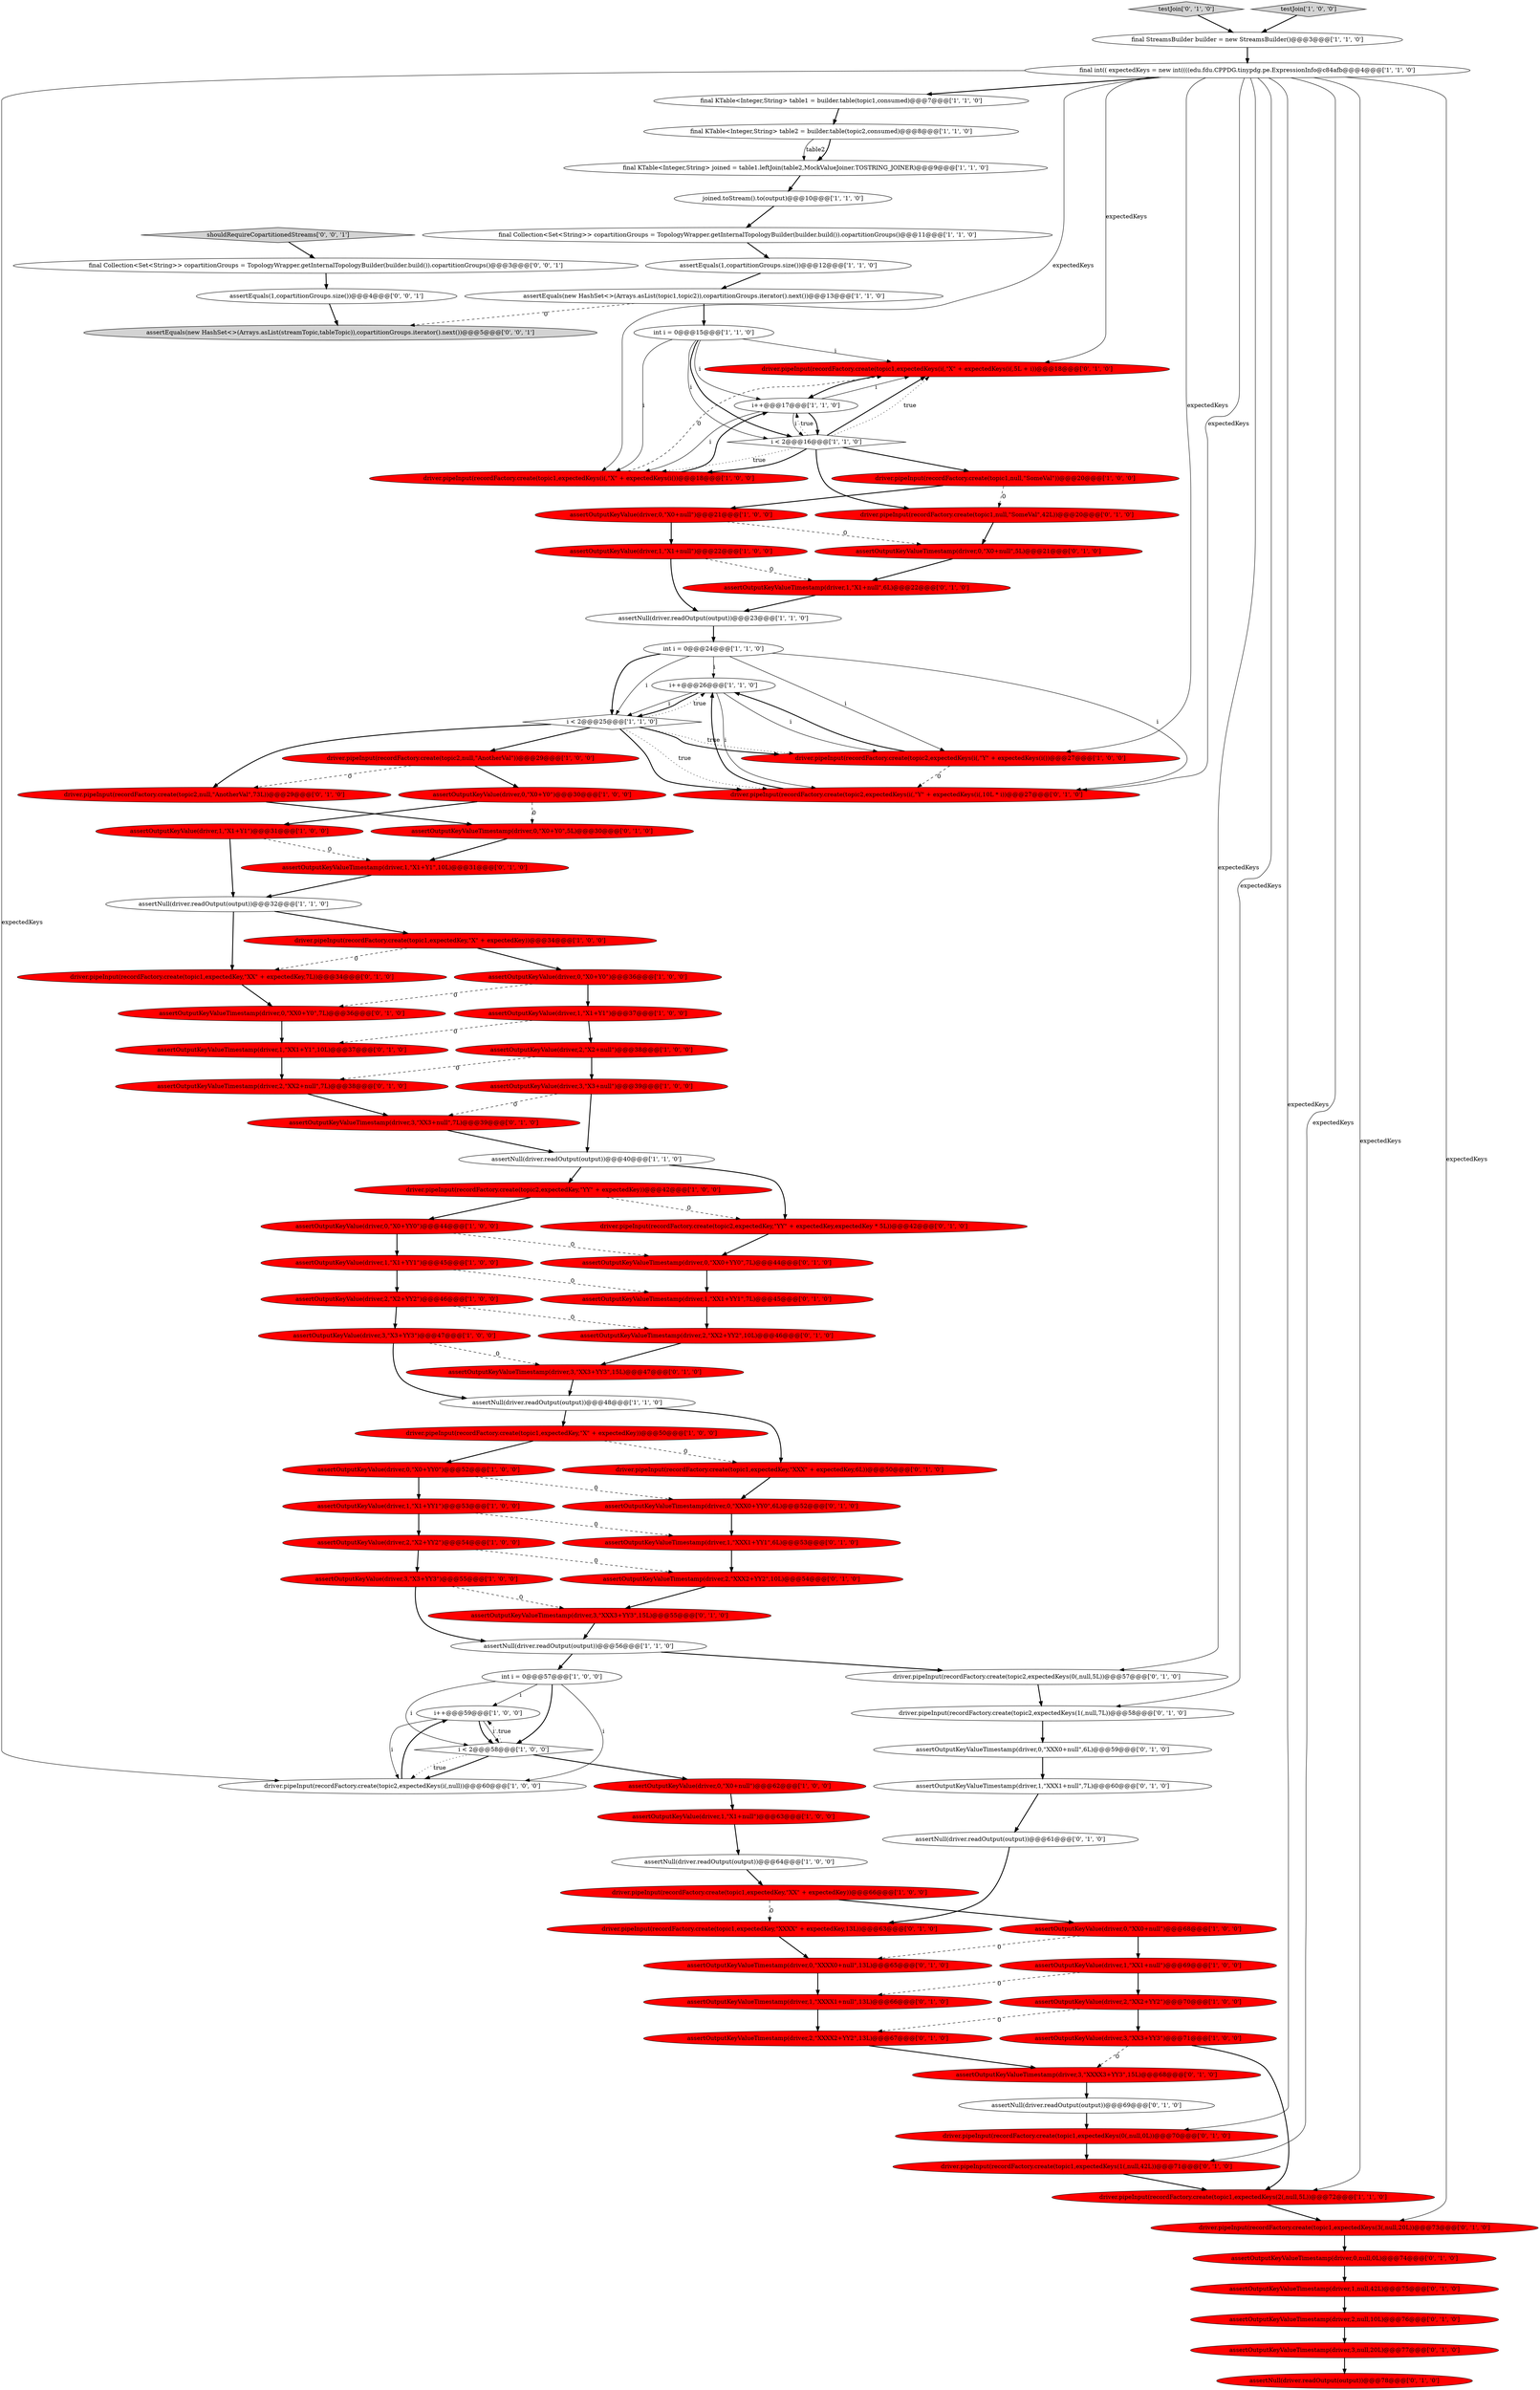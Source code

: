 digraph {
79 [style = filled, label = "assertOutputKeyValueTimestamp(driver,1,\"XXX1+YY1\",6L)@@@53@@@['0', '1', '0']", fillcolor = red, shape = ellipse image = "AAA1AAABBB2BBB"];
40 [style = filled, label = "driver.pipeInput(recordFactory.create(topic1,expectedKey,\"X\" + expectedKey))@@@34@@@['1', '0', '0']", fillcolor = red, shape = ellipse image = "AAA1AAABBB1BBB"];
75 [style = filled, label = "assertOutputKeyValueTimestamp(driver,0,\"XXX0+null\",6L)@@@59@@@['0', '1', '0']", fillcolor = white, shape = ellipse image = "AAA0AAABBB2BBB"];
52 [style = filled, label = "assertNull(driver.readOutput(output))@@@32@@@['1', '1', '0']", fillcolor = white, shape = ellipse image = "AAA0AAABBB1BBB"];
55 [style = filled, label = "driver.pipeInput(recordFactory.create(topic1,expectedKey,\"XX\" + expectedKey))@@@66@@@['1', '0', '0']", fillcolor = red, shape = ellipse image = "AAA1AAABBB1BBB"];
61 [style = filled, label = "assertOutputKeyValueTimestamp(driver,3,null,20L)@@@77@@@['0', '1', '0']", fillcolor = red, shape = ellipse image = "AAA1AAABBB2BBB"];
81 [style = filled, label = "driver.pipeInput(recordFactory.create(topic1,expectedKeys(i(,\"X\" + expectedKeys(i(,5L + i))@@@18@@@['0', '1', '0']", fillcolor = red, shape = ellipse image = "AAA1AAABBB2BBB"];
72 [style = filled, label = "assertOutputKeyValueTimestamp(driver,2,\"XXX2+YY2\",10L)@@@54@@@['0', '1', '0']", fillcolor = red, shape = ellipse image = "AAA1AAABBB2BBB"];
74 [style = filled, label = "testJoin['0', '1', '0']", fillcolor = lightgray, shape = diamond image = "AAA0AAABBB2BBB"];
90 [style = filled, label = "assertOutputKeyValueTimestamp(driver,0,\"XXXX0+null\",13L)@@@65@@@['0', '1', '0']", fillcolor = red, shape = ellipse image = "AAA1AAABBB2BBB"];
68 [style = filled, label = "driver.pipeInput(recordFactory.create(topic2,expectedKeys(0(,null,5L))@@@57@@@['0', '1', '0']", fillcolor = white, shape = ellipse image = "AAA0AAABBB2BBB"];
32 [style = filled, label = "i++@@@17@@@['1', '1', '0']", fillcolor = white, shape = ellipse image = "AAA0AAABBB1BBB"];
101 [style = filled, label = "shouldRequireCopartitionedStreams['0', '0', '1']", fillcolor = lightgray, shape = diamond image = "AAA0AAABBB3BBB"];
63 [style = filled, label = "assertOutputKeyValueTimestamp(driver,3,\"XX3+null\",7L)@@@39@@@['0', '1', '0']", fillcolor = red, shape = ellipse image = "AAA1AAABBB2BBB"];
48 [style = filled, label = "assertOutputKeyValue(driver,0,\"X0+null\")@@@21@@@['1', '0', '0']", fillcolor = red, shape = ellipse image = "AAA1AAABBB1BBB"];
96 [style = filled, label = "assertOutputKeyValueTimestamp(driver,2,null,10L)@@@76@@@['0', '1', '0']", fillcolor = red, shape = ellipse image = "AAA1AAABBB2BBB"];
43 [style = filled, label = "int i = 0@@@15@@@['1', '1', '0']", fillcolor = white, shape = ellipse image = "AAA0AAABBB1BBB"];
16 [style = filled, label = "assertOutputKeyValue(driver,0,\"X0+null\")@@@62@@@['1', '0', '0']", fillcolor = red, shape = ellipse image = "AAA1AAABBB1BBB"];
41 [style = filled, label = "final KTable<Integer,String> table1 = builder.table(topic1,consumed)@@@7@@@['1', '1', '0']", fillcolor = white, shape = ellipse image = "AAA0AAABBB1BBB"];
89 [style = filled, label = "driver.pipeInput(recordFactory.create(topic1,expectedKeys(1(,null,42L))@@@71@@@['0', '1', '0']", fillcolor = red, shape = ellipse image = "AAA1AAABBB2BBB"];
59 [style = filled, label = "driver.pipeInput(recordFactory.create(topic1,expectedKey,\"XXXX\" + expectedKey,13L))@@@63@@@['0', '1', '0']", fillcolor = red, shape = ellipse image = "AAA1AAABBB2BBB"];
28 [style = filled, label = "assertOutputKeyValue(driver,2,\"X2+null\")@@@38@@@['1', '0', '0']", fillcolor = red, shape = ellipse image = "AAA1AAABBB1BBB"];
23 [style = filled, label = "final KTable<Integer,String> joined = table1.leftJoin(table2,MockValueJoiner.TOSTRING_JOINER)@@@9@@@['1', '1', '0']", fillcolor = white, shape = ellipse image = "AAA0AAABBB1BBB"];
84 [style = filled, label = "assertOutputKeyValueTimestamp(driver,2,\"XX2+YY2\",10L)@@@46@@@['0', '1', '0']", fillcolor = red, shape = ellipse image = "AAA1AAABBB2BBB"];
95 [style = filled, label = "assertOutputKeyValueTimestamp(driver,3,\"XXXX3+YY3\",15L)@@@68@@@['0', '1', '0']", fillcolor = red, shape = ellipse image = "AAA1AAABBB2BBB"];
12 [style = filled, label = "int i = 0@@@24@@@['1', '1', '0']", fillcolor = white, shape = ellipse image = "AAA0AAABBB1BBB"];
69 [style = filled, label = "driver.pipeInput(recordFactory.create(topic2,null,\"AnotherVal\",73L))@@@29@@@['0', '1', '0']", fillcolor = red, shape = ellipse image = "AAA1AAABBB2BBB"];
11 [style = filled, label = "assertOutputKeyValue(driver,2,\"X2+YY2\")@@@54@@@['1', '0', '0']", fillcolor = red, shape = ellipse image = "AAA1AAABBB1BBB"];
21 [style = filled, label = "assertOutputKeyValue(driver,1,\"X1+Y1\")@@@31@@@['1', '0', '0']", fillcolor = red, shape = ellipse image = "AAA1AAABBB1BBB"];
94 [style = filled, label = "assertOutputKeyValueTimestamp(driver,0,\"XXX0+YY0\",6L)@@@52@@@['0', '1', '0']", fillcolor = red, shape = ellipse image = "AAA1AAABBB2BBB"];
14 [style = filled, label = "assertOutputKeyValue(driver,3,\"X3+YY3\")@@@55@@@['1', '0', '0']", fillcolor = red, shape = ellipse image = "AAA1AAABBB1BBB"];
49 [style = filled, label = "assertEquals(1,copartitionGroups.size())@@@12@@@['1', '1', '0']", fillcolor = white, shape = ellipse image = "AAA0AAABBB1BBB"];
45 [style = filled, label = "assertNull(driver.readOutput(output))@@@56@@@['1', '1', '0']", fillcolor = white, shape = ellipse image = "AAA0AAABBB1BBB"];
92 [style = filled, label = "assertOutputKeyValueTimestamp(driver,3,\"XX3+YY3\",15L)@@@47@@@['0', '1', '0']", fillcolor = red, shape = ellipse image = "AAA1AAABBB2BBB"];
27 [style = filled, label = "final StreamsBuilder builder = new StreamsBuilder()@@@3@@@['1', '1', '0']", fillcolor = white, shape = ellipse image = "AAA0AAABBB1BBB"];
8 [style = filled, label = "final int(( expectedKeys = new int((((edu.fdu.CPPDG.tinypdg.pe.ExpressionInfo@c84afb@@@4@@@['1', '1', '0']", fillcolor = white, shape = ellipse image = "AAA0AAABBB1BBB"];
46 [style = filled, label = "driver.pipeInput(recordFactory.create(topic1,null,\"SomeVal\"))@@@20@@@['1', '0', '0']", fillcolor = red, shape = ellipse image = "AAA1AAABBB1BBB"];
78 [style = filled, label = "assertOutputKeyValueTimestamp(driver,2,\"XXXX2+YY2\",13L)@@@67@@@['0', '1', '0']", fillcolor = red, shape = ellipse image = "AAA1AAABBB2BBB"];
37 [style = filled, label = "assertOutputKeyValue(driver,3,\"X3+YY3\")@@@47@@@['1', '0', '0']", fillcolor = red, shape = ellipse image = "AAA1AAABBB1BBB"];
60 [style = filled, label = "assertOutputKeyValueTimestamp(driver,1,\"X1+Y1\",10L)@@@31@@@['0', '1', '0']", fillcolor = red, shape = ellipse image = "AAA1AAABBB2BBB"];
62 [style = filled, label = "assertOutputKeyValueTimestamp(driver,2,\"XX2+null\",7L)@@@38@@@['0', '1', '0']", fillcolor = red, shape = ellipse image = "AAA1AAABBB2BBB"];
3 [style = filled, label = "assertOutputKeyValue(driver,0,\"X0+YY0\")@@@52@@@['1', '0', '0']", fillcolor = red, shape = ellipse image = "AAA1AAABBB1BBB"];
2 [style = filled, label = "assertOutputKeyValue(driver,3,\"X3+null\")@@@39@@@['1', '0', '0']", fillcolor = red, shape = ellipse image = "AAA1AAABBB1BBB"];
0 [style = filled, label = "assertOutputKeyValue(driver,1,\"XX1+null\")@@@69@@@['1', '0', '0']", fillcolor = red, shape = ellipse image = "AAA1AAABBB1BBB"];
15 [style = filled, label = "i++@@@26@@@['1', '1', '0']", fillcolor = white, shape = ellipse image = "AAA0AAABBB1BBB"];
26 [style = filled, label = "assertOutputKeyValue(driver,0,\"X0+Y0\")@@@30@@@['1', '0', '0']", fillcolor = red, shape = ellipse image = "AAA1AAABBB1BBB"];
17 [style = filled, label = "assertOutputKeyValue(driver,1,\"X1+Y1\")@@@37@@@['1', '0', '0']", fillcolor = red, shape = ellipse image = "AAA1AAABBB1BBB"];
100 [style = filled, label = "assertEquals(1,copartitionGroups.size())@@@4@@@['0', '0', '1']", fillcolor = white, shape = ellipse image = "AAA0AAABBB3BBB"];
80 [style = filled, label = "assertNull(driver.readOutput(output))@@@69@@@['0', '1', '0']", fillcolor = white, shape = ellipse image = "AAA0AAABBB2BBB"];
24 [style = filled, label = "i++@@@59@@@['1', '0', '0']", fillcolor = white, shape = ellipse image = "AAA0AAABBB1BBB"];
6 [style = filled, label = "assertOutputKeyValue(driver,1,\"X1+null\")@@@63@@@['1', '0', '0']", fillcolor = red, shape = ellipse image = "AAA1AAABBB1BBB"];
77 [style = filled, label = "assertOutputKeyValueTimestamp(driver,1,\"XX1+YY1\",7L)@@@45@@@['0', '1', '0']", fillcolor = red, shape = ellipse image = "AAA1AAABBB2BBB"];
7 [style = filled, label = "assertOutputKeyValue(driver,2,\"XX2+YY2\")@@@70@@@['1', '0', '0']", fillcolor = red, shape = ellipse image = "AAA1AAABBB1BBB"];
67 [style = filled, label = "driver.pipeInput(recordFactory.create(topic2,expectedKeys(i(,\"Y\" + expectedKeys(i(,10L * i))@@@27@@@['0', '1', '0']", fillcolor = red, shape = ellipse image = "AAA1AAABBB2BBB"];
73 [style = filled, label = "assertOutputKeyValueTimestamp(driver,0,\"XX0+YY0\",7L)@@@44@@@['0', '1', '0']", fillcolor = red, shape = ellipse image = "AAA1AAABBB2BBB"];
39 [style = filled, label = "assertEquals(new HashSet<>(Arrays.asList(topic1,topic2)),copartitionGroups.iterator().next())@@@13@@@['1', '1', '0']", fillcolor = white, shape = ellipse image = "AAA0AAABBB1BBB"];
102 [style = filled, label = "final Collection<Set<String>> copartitionGroups = TopologyWrapper.getInternalTopologyBuilder(builder.build()).copartitionGroups()@@@3@@@['0', '0', '1']", fillcolor = white, shape = ellipse image = "AAA0AAABBB3BBB"];
44 [style = filled, label = "i < 2@@@25@@@['1', '1', '0']", fillcolor = white, shape = diamond image = "AAA0AAABBB1BBB"];
103 [style = filled, label = "assertEquals(new HashSet<>(Arrays.asList(streamTopic,tableTopic)),copartitionGroups.iterator().next())@@@5@@@['0', '0', '1']", fillcolor = lightgray, shape = ellipse image = "AAA0AAABBB3BBB"];
9 [style = filled, label = "assertNull(driver.readOutput(output))@@@48@@@['1', '1', '0']", fillcolor = white, shape = ellipse image = "AAA0AAABBB1BBB"];
85 [style = filled, label = "assertNull(driver.readOutput(output))@@@61@@@['0', '1', '0']", fillcolor = white, shape = ellipse image = "AAA0AAABBB2BBB"];
34 [style = filled, label = "final Collection<Set<String>> copartitionGroups = TopologyWrapper.getInternalTopologyBuilder(builder.build()).copartitionGroups()@@@11@@@['1', '1', '0']", fillcolor = white, shape = ellipse image = "AAA0AAABBB1BBB"];
20 [style = filled, label = "assertOutputKeyValue(driver,3,\"XX3+YY3\")@@@71@@@['1', '0', '0']", fillcolor = red, shape = ellipse image = "AAA1AAABBB1BBB"];
19 [style = filled, label = "assertOutputKeyValue(driver,0,\"X0+Y0\")@@@36@@@['1', '0', '0']", fillcolor = red, shape = ellipse image = "AAA1AAABBB1BBB"];
51 [style = filled, label = "driver.pipeInput(recordFactory.create(topic2,null,\"AnotherVal\"))@@@29@@@['1', '0', '0']", fillcolor = red, shape = ellipse image = "AAA1AAABBB1BBB"];
99 [style = filled, label = "assertOutputKeyValueTimestamp(driver,0,\"XX0+Y0\",7L)@@@36@@@['0', '1', '0']", fillcolor = red, shape = ellipse image = "AAA1AAABBB2BBB"];
57 [style = filled, label = "assertOutputKeyValueTimestamp(driver,0,\"X0+null\",5L)@@@21@@@['0', '1', '0']", fillcolor = red, shape = ellipse image = "AAA1AAABBB2BBB"];
33 [style = filled, label = "assertOutputKeyValue(driver,2,\"X2+YY2\")@@@46@@@['1', '0', '0']", fillcolor = red, shape = ellipse image = "AAA1AAABBB1BBB"];
50 [style = filled, label = "assertNull(driver.readOutput(output))@@@64@@@['1', '0', '0']", fillcolor = white, shape = ellipse image = "AAA0AAABBB1BBB"];
86 [style = filled, label = "assertOutputKeyValueTimestamp(driver,1,null,42L)@@@75@@@['0', '1', '0']", fillcolor = red, shape = ellipse image = "AAA1AAABBB2BBB"];
65 [style = filled, label = "driver.pipeInput(recordFactory.create(topic2,expectedKey,\"YY\" + expectedKey,expectedKey * 5L))@@@42@@@['0', '1', '0']", fillcolor = red, shape = ellipse image = "AAA1AAABBB2BBB"];
76 [style = filled, label = "assertOutputKeyValueTimestamp(driver,0,\"X0+Y0\",5L)@@@30@@@['0', '1', '0']", fillcolor = red, shape = ellipse image = "AAA1AAABBB2BBB"];
30 [style = filled, label = "assertOutputKeyValue(driver,1,\"X1+YY1\")@@@45@@@['1', '0', '0']", fillcolor = red, shape = ellipse image = "AAA1AAABBB1BBB"];
97 [style = filled, label = "assertNull(driver.readOutput(output))@@@78@@@['0', '1', '0']", fillcolor = red, shape = ellipse image = "AAA1AAABBB2BBB"];
42 [style = filled, label = "assertOutputKeyValue(driver,0,\"XX0+null\")@@@68@@@['1', '0', '0']", fillcolor = red, shape = ellipse image = "AAA1AAABBB1BBB"];
93 [style = filled, label = "driver.pipeInput(recordFactory.create(topic1,expectedKeys(0(,null,0L))@@@70@@@['0', '1', '0']", fillcolor = red, shape = ellipse image = "AAA1AAABBB2BBB"];
22 [style = filled, label = "int i = 0@@@57@@@['1', '0', '0']", fillcolor = white, shape = ellipse image = "AAA0AAABBB1BBB"];
53 [style = filled, label = "i < 2@@@58@@@['1', '0', '0']", fillcolor = white, shape = diamond image = "AAA0AAABBB1BBB"];
38 [style = filled, label = "driver.pipeInput(recordFactory.create(topic2,expectedKeys(i(,\"Y\" + expectedKeys(i())@@@27@@@['1', '0', '0']", fillcolor = red, shape = ellipse image = "AAA1AAABBB1BBB"];
54 [style = filled, label = "assertOutputKeyValue(driver,0,\"X0+YY0\")@@@44@@@['1', '0', '0']", fillcolor = red, shape = ellipse image = "AAA1AAABBB1BBB"];
5 [style = filled, label = "driver.pipeInput(recordFactory.create(topic1,expectedKeys(2(,null,5L))@@@72@@@['1', '1', '0']", fillcolor = red, shape = ellipse image = "AAA1AAABBB1BBB"];
25 [style = filled, label = "joined.toStream().to(output)@@@10@@@['1', '1', '0']", fillcolor = white, shape = ellipse image = "AAA0AAABBB1BBB"];
82 [style = filled, label = "driver.pipeInput(recordFactory.create(topic1,expectedKey,\"XXX\" + expectedKey,6L))@@@50@@@['0', '1', '0']", fillcolor = red, shape = ellipse image = "AAA1AAABBB2BBB"];
70 [style = filled, label = "assertOutputKeyValueTimestamp(driver,1,\"XXXX1+null\",13L)@@@66@@@['0', '1', '0']", fillcolor = red, shape = ellipse image = "AAA1AAABBB2BBB"];
35 [style = filled, label = "i < 2@@@16@@@['1', '1', '0']", fillcolor = white, shape = diamond image = "AAA0AAABBB1BBB"];
64 [style = filled, label = "assertOutputKeyValueTimestamp(driver,1,\"XX1+Y1\",10L)@@@37@@@['0', '1', '0']", fillcolor = red, shape = ellipse image = "AAA1AAABBB2BBB"];
13 [style = filled, label = "driver.pipeInput(recordFactory.create(topic1,expectedKey,\"X\" + expectedKey))@@@50@@@['1', '0', '0']", fillcolor = red, shape = ellipse image = "AAA1AAABBB1BBB"];
10 [style = filled, label = "assertNull(driver.readOutput(output))@@@23@@@['1', '1', '0']", fillcolor = white, shape = ellipse image = "AAA0AAABBB1BBB"];
31 [style = filled, label = "testJoin['1', '0', '0']", fillcolor = lightgray, shape = diamond image = "AAA0AAABBB1BBB"];
87 [style = filled, label = "assertOutputKeyValueTimestamp(driver,3,\"XXX3+YY3\",15L)@@@55@@@['0', '1', '0']", fillcolor = red, shape = ellipse image = "AAA1AAABBB2BBB"];
71 [style = filled, label = "assertOutputKeyValueTimestamp(driver,0,null,0L)@@@74@@@['0', '1', '0']", fillcolor = red, shape = ellipse image = "AAA1AAABBB2BBB"];
18 [style = filled, label = "driver.pipeInput(recordFactory.create(topic1,expectedKeys(i(,\"X\" + expectedKeys(i())@@@18@@@['1', '0', '0']", fillcolor = red, shape = ellipse image = "AAA1AAABBB1BBB"];
66 [style = filled, label = "driver.pipeInput(recordFactory.create(topic1,expectedKey,\"XX\" + expectedKey,7L))@@@34@@@['0', '1', '0']", fillcolor = red, shape = ellipse image = "AAA1AAABBB2BBB"];
1 [style = filled, label = "assertOutputKeyValue(driver,1,\"X1+null\")@@@22@@@['1', '0', '0']", fillcolor = red, shape = ellipse image = "AAA1AAABBB1BBB"];
91 [style = filled, label = "driver.pipeInput(recordFactory.create(topic2,expectedKeys(1(,null,7L))@@@58@@@['0', '1', '0']", fillcolor = white, shape = ellipse image = "AAA0AAABBB2BBB"];
58 [style = filled, label = "assertOutputKeyValueTimestamp(driver,1,\"XXX1+null\",7L)@@@60@@@['0', '1', '0']", fillcolor = white, shape = ellipse image = "AAA0AAABBB2BBB"];
4 [style = filled, label = "driver.pipeInput(recordFactory.create(topic2,expectedKey,\"YY\" + expectedKey))@@@42@@@['1', '0', '0']", fillcolor = red, shape = ellipse image = "AAA1AAABBB1BBB"];
36 [style = filled, label = "assertNull(driver.readOutput(output))@@@40@@@['1', '1', '0']", fillcolor = white, shape = ellipse image = "AAA0AAABBB1BBB"];
29 [style = filled, label = "assertOutputKeyValue(driver,1,\"X1+YY1\")@@@53@@@['1', '0', '0']", fillcolor = red, shape = ellipse image = "AAA1AAABBB1BBB"];
56 [style = filled, label = "driver.pipeInput(recordFactory.create(topic2,expectedKeys(i(,null))@@@60@@@['1', '0', '0']", fillcolor = white, shape = ellipse image = "AAA0AAABBB1BBB"];
83 [style = filled, label = "driver.pipeInput(recordFactory.create(topic1,null,\"SomeVal\",42L))@@@20@@@['0', '1', '0']", fillcolor = red, shape = ellipse image = "AAA1AAABBB2BBB"];
98 [style = filled, label = "assertOutputKeyValueTimestamp(driver,1,\"X1+null\",6L)@@@22@@@['0', '1', '0']", fillcolor = red, shape = ellipse image = "AAA1AAABBB2BBB"];
47 [style = filled, label = "final KTable<Integer,String> table2 = builder.table(topic2,consumed)@@@8@@@['1', '1', '0']", fillcolor = white, shape = ellipse image = "AAA0AAABBB1BBB"];
88 [style = filled, label = "driver.pipeInput(recordFactory.create(topic1,expectedKeys(3(,null,20L))@@@73@@@['0', '1', '0']", fillcolor = red, shape = ellipse image = "AAA1AAABBB2BBB"];
32->35 [style = bold, label=""];
87->45 [style = bold, label=""];
96->61 [style = bold, label=""];
58->85 [style = bold, label=""];
69->76 [style = bold, label=""];
12->44 [style = bold, label=""];
25->34 [style = bold, label=""];
11->14 [style = bold, label=""];
37->92 [style = dashed, label="0"];
8->91 [style = solid, label="expectedKeys"];
68->91 [style = bold, label=""];
89->5 [style = bold, label=""];
21->52 [style = bold, label=""];
13->82 [style = dashed, label="0"];
46->48 [style = bold, label=""];
38->15 [style = bold, label=""];
63->36 [style = bold, label=""];
3->94 [style = dashed, label="0"];
37->9 [style = bold, label=""];
44->51 [style = bold, label=""];
90->70 [style = bold, label=""];
76->60 [style = bold, label=""];
49->39 [style = bold, label=""];
71->86 [style = bold, label=""];
51->69 [style = dashed, label="0"];
8->93 [style = solid, label="expectedKeys"];
8->68 [style = solid, label="expectedKeys"];
43->35 [style = bold, label=""];
45->68 [style = bold, label=""];
10->12 [style = bold, label=""];
45->22 [style = bold, label=""];
15->67 [style = solid, label="i"];
50->55 [style = bold, label=""];
2->36 [style = bold, label=""];
18->32 [style = bold, label=""];
51->26 [style = bold, label=""];
24->56 [style = solid, label="i"];
30->77 [style = dashed, label="0"];
47->23 [style = solid, label="table2"];
91->75 [style = bold, label=""];
82->94 [style = bold, label=""];
84->92 [style = bold, label=""];
24->53 [style = bold, label=""];
48->1 [style = bold, label=""];
15->44 [style = solid, label="i"];
80->93 [style = bold, label=""];
23->25 [style = bold, label=""];
61->97 [style = bold, label=""];
35->18 [style = bold, label=""];
24->53 [style = solid, label="i"];
65->73 [style = bold, label=""];
59->90 [style = bold, label=""];
16->6 [style = bold, label=""];
12->67 [style = solid, label="i"];
36->4 [style = bold, label=""];
4->65 [style = dashed, label="0"];
48->57 [style = dashed, label="0"];
102->100 [style = bold, label=""];
81->32 [style = bold, label=""];
46->83 [style = dashed, label="0"];
22->56 [style = solid, label="i"];
44->38 [style = bold, label=""];
35->32 [style = dotted, label="true"];
0->7 [style = bold, label=""];
44->15 [style = dotted, label="true"];
32->18 [style = solid, label="i"];
101->102 [style = bold, label=""];
8->5 [style = solid, label="expectedKeys"];
31->27 [style = bold, label=""];
44->38 [style = dotted, label="true"];
53->56 [style = bold, label=""];
35->18 [style = dotted, label="true"];
8->67 [style = solid, label="expectedKeys"];
8->89 [style = solid, label="expectedKeys"];
27->8 [style = bold, label=""];
3->29 [style = bold, label=""];
35->81 [style = bold, label=""];
29->11 [style = bold, label=""];
70->78 [style = bold, label=""];
32->81 [style = solid, label="i"];
11->72 [style = dashed, label="0"];
21->60 [style = dashed, label="0"];
35->83 [style = bold, label=""];
14->87 [style = dashed, label="0"];
40->66 [style = dashed, label="0"];
43->32 [style = solid, label="i"];
8->41 [style = bold, label=""];
30->33 [style = bold, label=""];
79->72 [style = bold, label=""];
34->49 [style = bold, label=""];
8->38 [style = solid, label="expectedKeys"];
43->35 [style = solid, label="i"];
12->15 [style = solid, label="i"];
94->79 [style = bold, label=""];
86->96 [style = bold, label=""];
22->53 [style = solid, label="i"];
52->66 [style = bold, label=""];
53->24 [style = dotted, label="true"];
5->88 [style = bold, label=""];
15->44 [style = bold, label=""];
40->19 [style = bold, label=""];
32->35 [style = solid, label="i"];
29->79 [style = dashed, label="0"];
56->24 [style = bold, label=""];
19->17 [style = bold, label=""];
7->20 [style = bold, label=""];
44->67 [style = bold, label=""];
100->103 [style = bold, label=""];
12->44 [style = solid, label="i"];
55->42 [style = bold, label=""];
26->76 [style = dashed, label="0"];
42->0 [style = bold, label=""];
8->81 [style = solid, label="expectedKeys"];
4->54 [style = bold, label=""];
72->87 [style = bold, label=""];
26->21 [style = bold, label=""];
95->80 [style = bold, label=""];
8->88 [style = solid, label="expectedKeys"];
1->98 [style = dashed, label="0"];
44->69 [style = bold, label=""];
64->62 [style = bold, label=""];
19->99 [style = dashed, label="0"];
17->64 [style = dashed, label="0"];
52->40 [style = bold, label=""];
98->10 [style = bold, label=""];
53->56 [style = dotted, label="true"];
8->18 [style = solid, label="expectedKeys"];
99->64 [style = bold, label=""];
33->84 [style = dashed, label="0"];
41->47 [style = bold, label=""];
60->52 [style = bold, label=""];
33->37 [style = bold, label=""];
47->23 [style = bold, label=""];
8->56 [style = solid, label="expectedKeys"];
54->73 [style = dashed, label="0"];
93->89 [style = bold, label=""];
22->24 [style = solid, label="i"];
2->63 [style = dashed, label="0"];
38->67 [style = dashed, label="0"];
78->95 [style = bold, label=""];
57->98 [style = bold, label=""];
20->95 [style = dashed, label="0"];
0->70 [style = dashed, label="0"];
39->43 [style = bold, label=""];
62->63 [style = bold, label=""];
44->67 [style = dotted, label="true"];
55->59 [style = dashed, label="0"];
54->30 [style = bold, label=""];
43->18 [style = solid, label="i"];
66->99 [style = bold, label=""];
18->81 [style = dashed, label="0"];
85->59 [style = bold, label=""];
14->45 [style = bold, label=""];
39->103 [style = dashed, label="0"];
75->58 [style = bold, label=""];
20->5 [style = bold, label=""];
28->2 [style = bold, label=""];
17->28 [style = bold, label=""];
88->71 [style = bold, label=""];
22->53 [style = bold, label=""];
9->82 [style = bold, label=""];
13->3 [style = bold, label=""];
7->78 [style = dashed, label="0"];
42->90 [style = dashed, label="0"];
92->9 [style = bold, label=""];
6->50 [style = bold, label=""];
43->81 [style = solid, label="i"];
53->16 [style = bold, label=""];
73->77 [style = bold, label=""];
28->62 [style = dashed, label="0"];
83->57 [style = bold, label=""];
74->27 [style = bold, label=""];
35->81 [style = dotted, label="true"];
77->84 [style = bold, label=""];
15->38 [style = solid, label="i"];
1->10 [style = bold, label=""];
67->15 [style = bold, label=""];
36->65 [style = bold, label=""];
12->38 [style = solid, label="i"];
9->13 [style = bold, label=""];
35->46 [style = bold, label=""];
}
